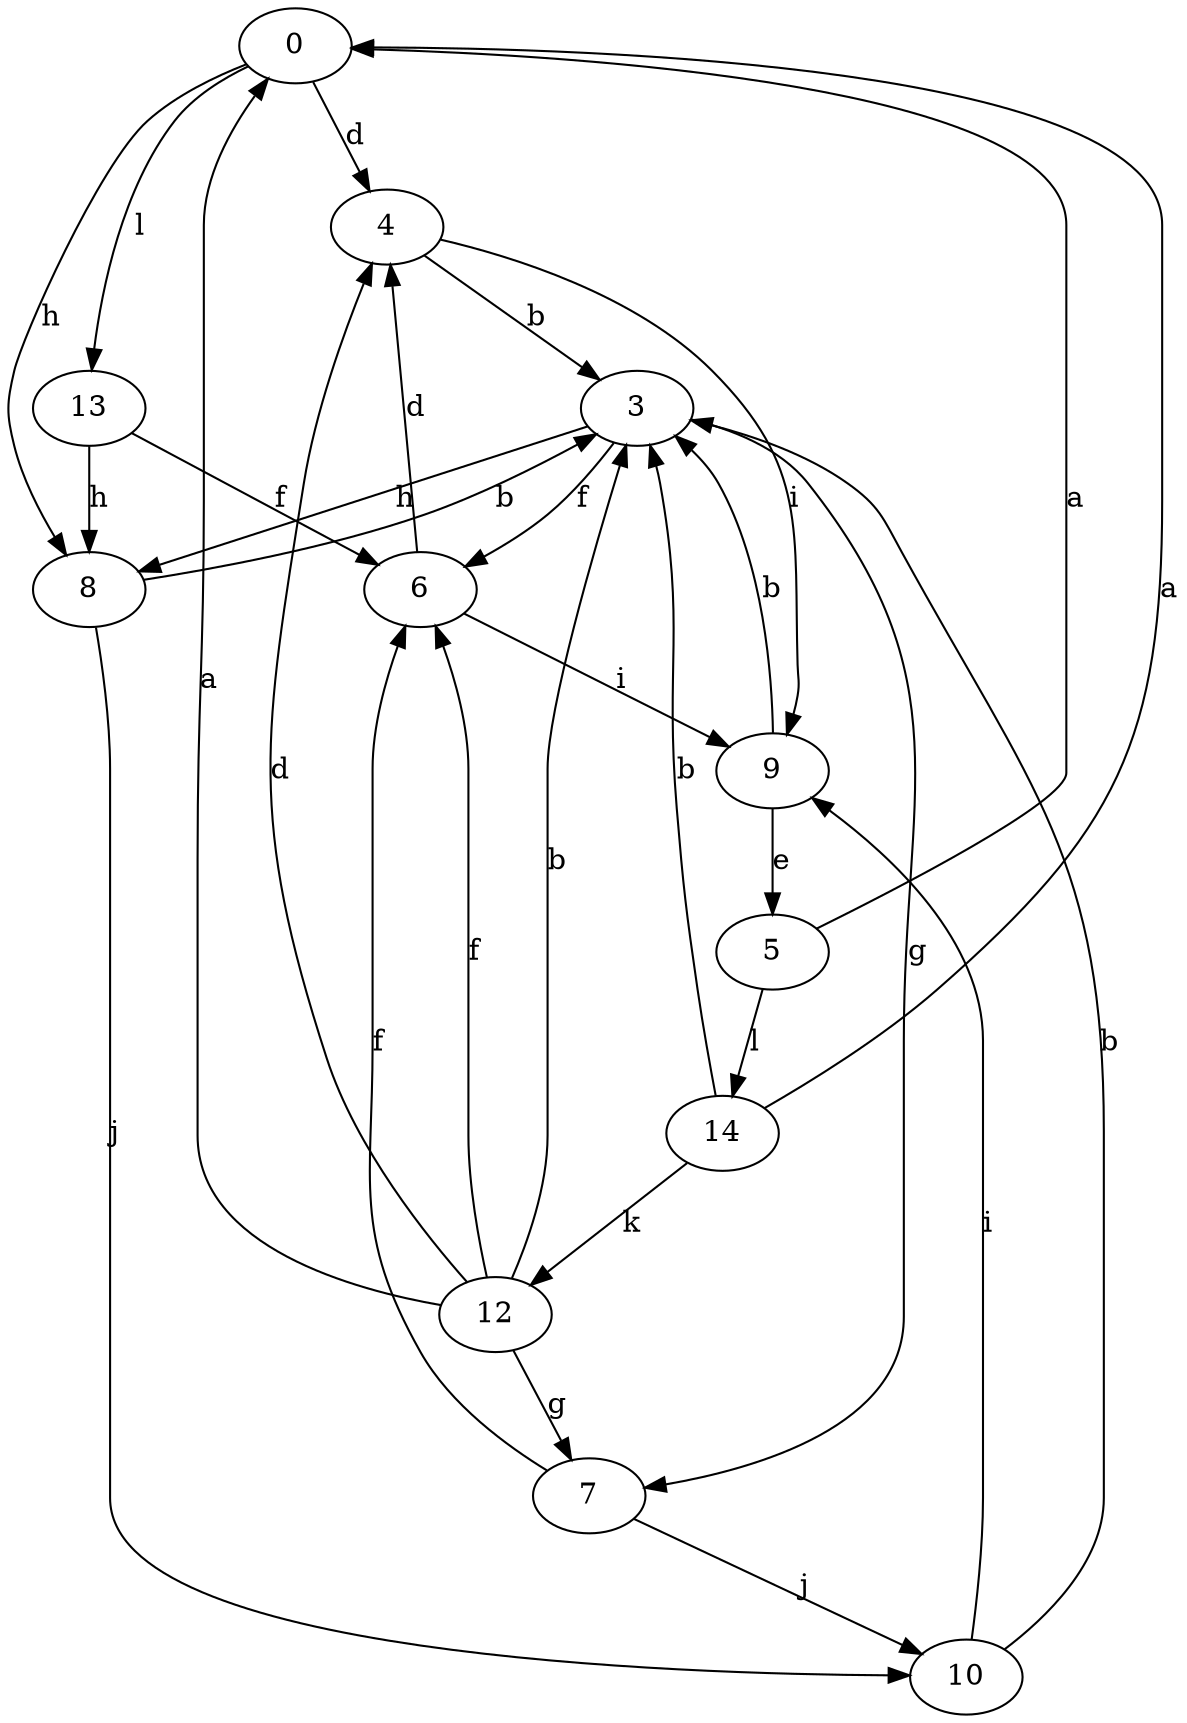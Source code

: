 strict digraph  {
0;
3;
4;
5;
6;
7;
8;
9;
10;
12;
13;
14;
0 -> 4  [label=d];
0 -> 8  [label=h];
0 -> 13  [label=l];
3 -> 6  [label=f];
3 -> 7  [label=g];
3 -> 8  [label=h];
4 -> 3  [label=b];
4 -> 9  [label=i];
5 -> 0  [label=a];
5 -> 14  [label=l];
6 -> 4  [label=d];
6 -> 9  [label=i];
7 -> 6  [label=f];
7 -> 10  [label=j];
8 -> 3  [label=b];
8 -> 10  [label=j];
9 -> 3  [label=b];
9 -> 5  [label=e];
10 -> 3  [label=b];
10 -> 9  [label=i];
12 -> 0  [label=a];
12 -> 3  [label=b];
12 -> 4  [label=d];
12 -> 6  [label=f];
12 -> 7  [label=g];
13 -> 6  [label=f];
13 -> 8  [label=h];
14 -> 0  [label=a];
14 -> 3  [label=b];
14 -> 12  [label=k];
}
